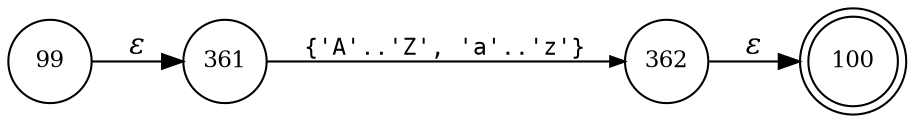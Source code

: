 digraph ATN {
rankdir=LR;
s100[fontsize=11, label="100", shape=doublecircle, fixedsize=true, width=.6];
s99[fontsize=11,label="99", shape=circle, fixedsize=true, width=.55, peripheries=1];
s361[fontsize=11,label="361", shape=circle, fixedsize=true, width=.55, peripheries=1];
s362[fontsize=11,label="362", shape=circle, fixedsize=true, width=.55, peripheries=1];
s99 -> s361 [fontname="Times-Italic", label="&epsilon;"];
s361 -> s362 [fontsize=11, fontname="Courier", arrowsize=.7, label = "{'A'..'Z', 'a'..'z'}", arrowhead = normal];
s362 -> s100 [fontname="Times-Italic", label="&epsilon;"];
}